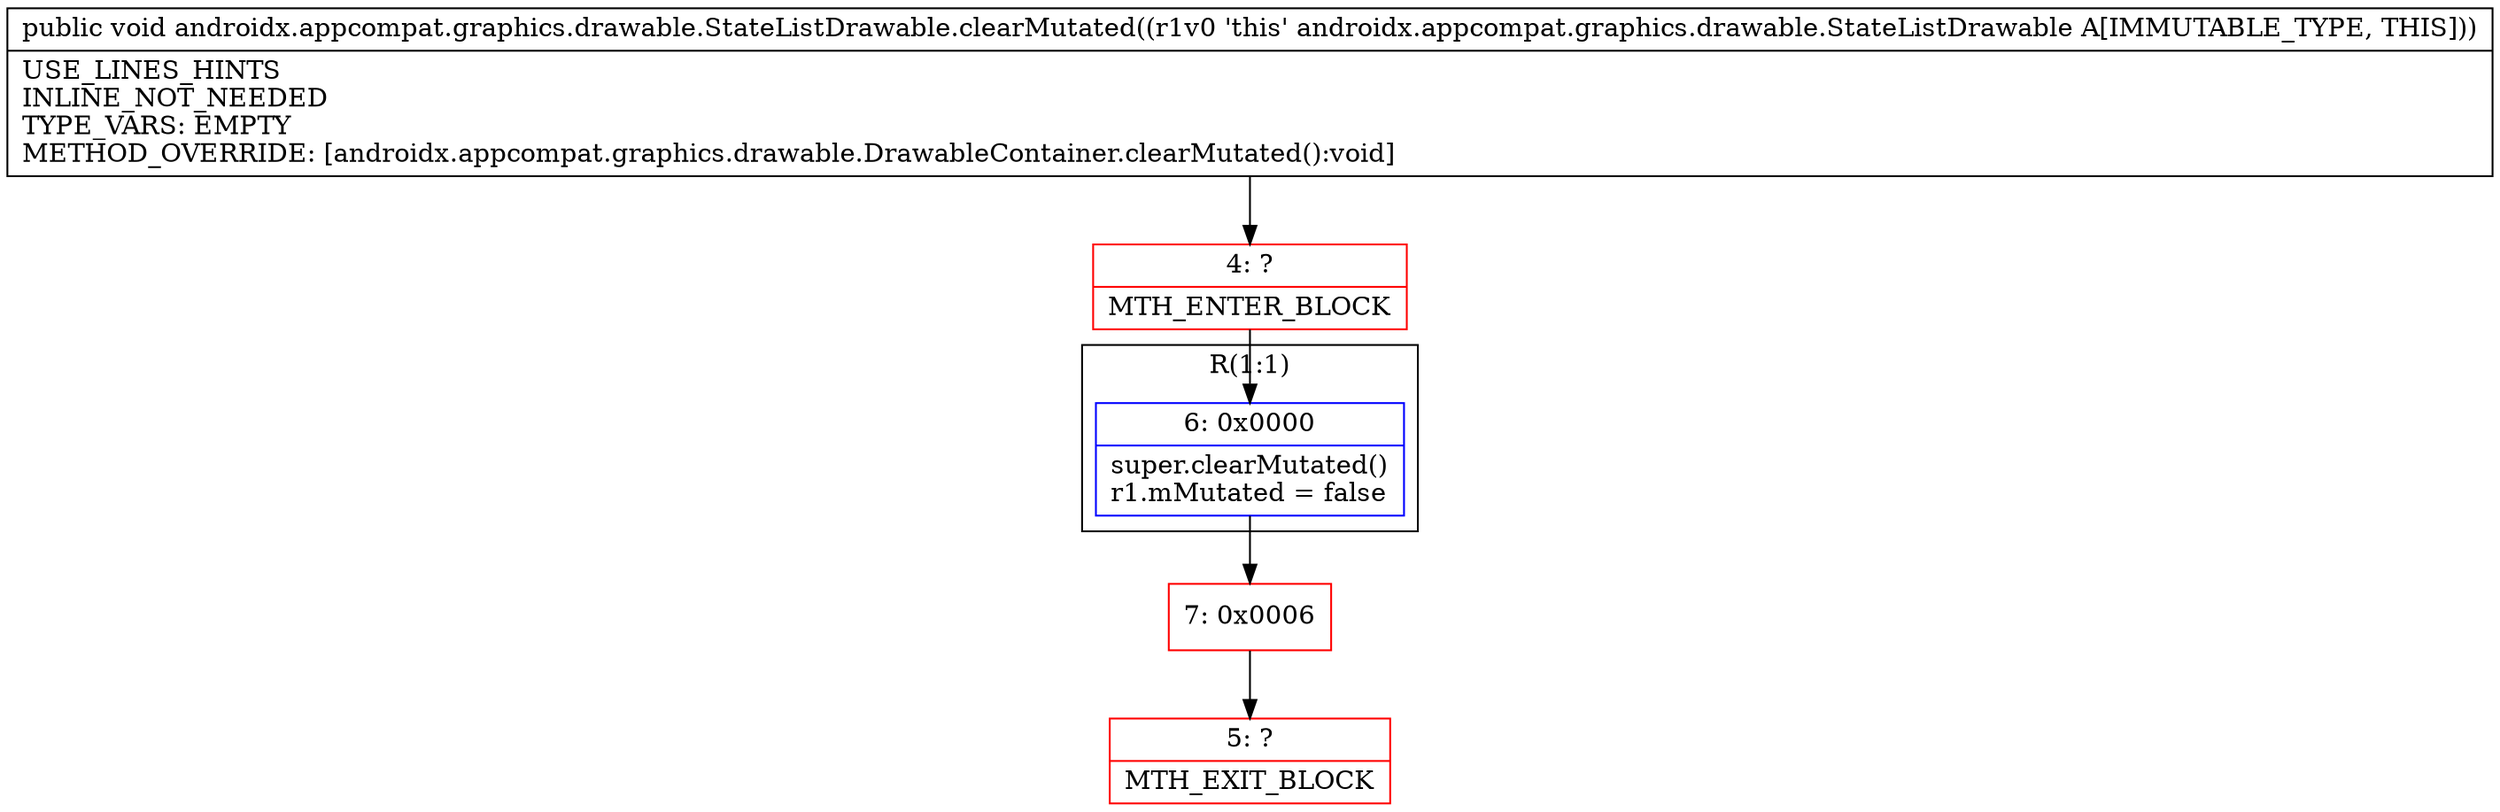 digraph "CFG forandroidx.appcompat.graphics.drawable.StateListDrawable.clearMutated()V" {
subgraph cluster_Region_1939255432 {
label = "R(1:1)";
node [shape=record,color=blue];
Node_6 [shape=record,label="{6\:\ 0x0000|super.clearMutated()\lr1.mMutated = false\l}"];
}
Node_4 [shape=record,color=red,label="{4\:\ ?|MTH_ENTER_BLOCK\l}"];
Node_7 [shape=record,color=red,label="{7\:\ 0x0006}"];
Node_5 [shape=record,color=red,label="{5\:\ ?|MTH_EXIT_BLOCK\l}"];
MethodNode[shape=record,label="{public void androidx.appcompat.graphics.drawable.StateListDrawable.clearMutated((r1v0 'this' androidx.appcompat.graphics.drawable.StateListDrawable A[IMMUTABLE_TYPE, THIS]))  | USE_LINES_HINTS\lINLINE_NOT_NEEDED\lTYPE_VARS: EMPTY\lMETHOD_OVERRIDE: [androidx.appcompat.graphics.drawable.DrawableContainer.clearMutated():void]\l}"];
MethodNode -> Node_4;Node_6 -> Node_7;
Node_4 -> Node_6;
Node_7 -> Node_5;
}

